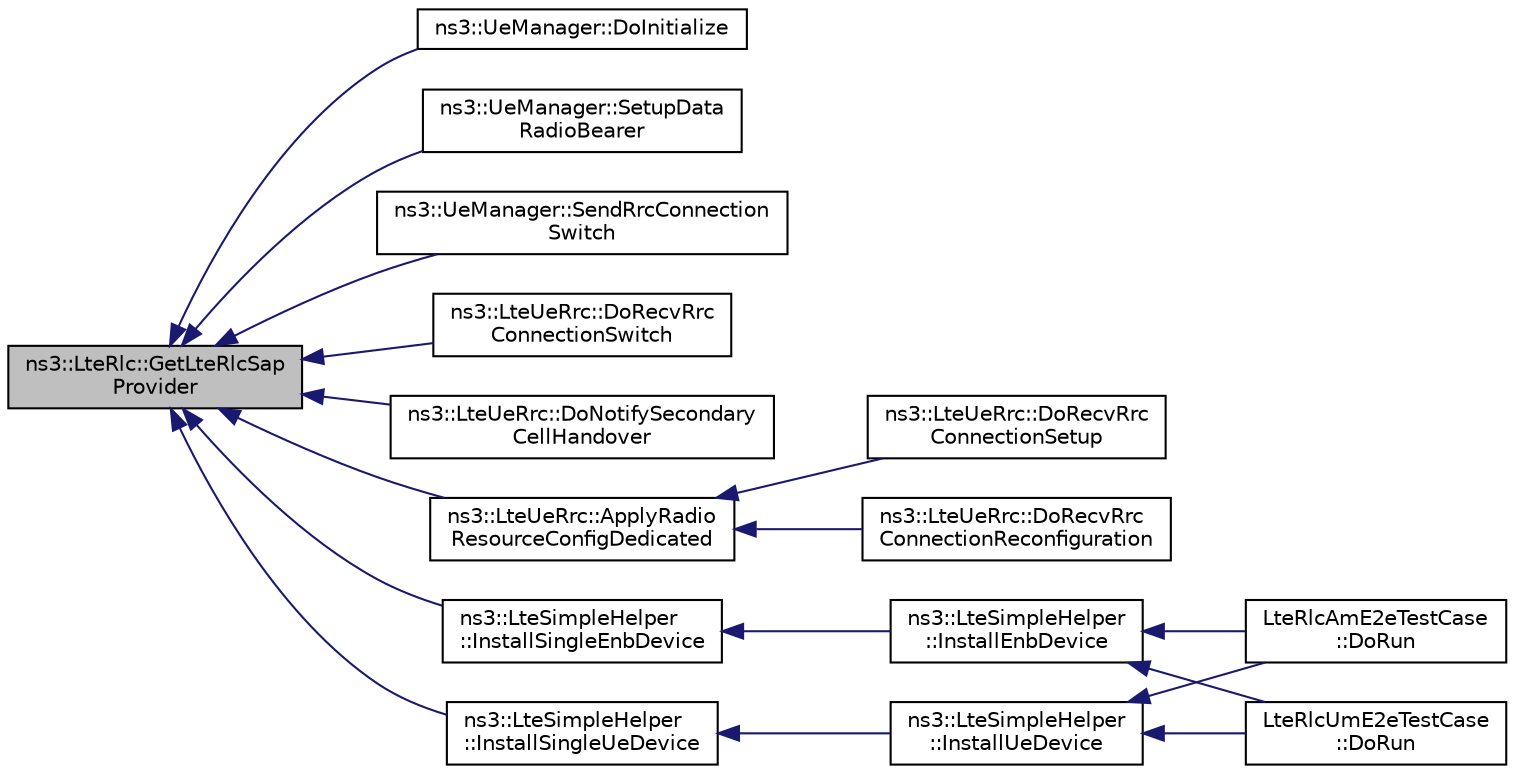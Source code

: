 digraph "ns3::LteRlc::GetLteRlcSapProvider"
{
  edge [fontname="Helvetica",fontsize="10",labelfontname="Helvetica",labelfontsize="10"];
  node [fontname="Helvetica",fontsize="10",shape=record];
  rankdir="LR";
  Node1 [label="ns3::LteRlc::GetLteRlcSap\lProvider",height=0.2,width=0.4,color="black", fillcolor="grey75", style="filled", fontcolor="black"];
  Node1 -> Node2 [dir="back",color="midnightblue",fontsize="10",style="solid"];
  Node2 [label="ns3::UeManager::DoInitialize",height=0.2,width=0.4,color="black", fillcolor="white", style="filled",URL="$de/d99/classns3_1_1UeManager.html#ae7036651fc161b02ede5c77f57a35982"];
  Node1 -> Node3 [dir="back",color="midnightblue",fontsize="10",style="solid"];
  Node3 [label="ns3::UeManager::SetupData\lRadioBearer",height=0.2,width=0.4,color="black", fillcolor="white", style="filled",URL="$de/d99/classns3_1_1UeManager.html#a75f49cd54eb63c79c696779aa518cf19"];
  Node1 -> Node4 [dir="back",color="midnightblue",fontsize="10",style="solid"];
  Node4 [label="ns3::UeManager::SendRrcConnection\lSwitch",height=0.2,width=0.4,color="black", fillcolor="white", style="filled",URL="$de/d99/classns3_1_1UeManager.html#ab36bf5ac97f7023d2ef825124f95f839"];
  Node1 -> Node5 [dir="back",color="midnightblue",fontsize="10",style="solid"];
  Node5 [label="ns3::LteUeRrc::DoRecvRrc\lConnectionSwitch",height=0.2,width=0.4,color="black", fillcolor="white", style="filled",URL="$d7/d1c/classns3_1_1LteUeRrc.html#a7d1bed1ac9bb691c81591d16d21206a0",tooltip="Part of the RRC protocol. Implement the LteUeRrcSapProvider:;RecvRrcConnectionSwitch interface..."];
  Node1 -> Node6 [dir="back",color="midnightblue",fontsize="10",style="solid"];
  Node6 [label="ns3::LteUeRrc::DoNotifySecondary\lCellHandover",height=0.2,width=0.4,color="black", fillcolor="white", style="filled",URL="$d7/d1c/classns3_1_1LteUeRrc.html#a267060251aa6f801b7b1b1b69b7aa889"];
  Node1 -> Node7 [dir="back",color="midnightblue",fontsize="10",style="solid"];
  Node7 [label="ns3::LteUeRrc::ApplyRadio\lResourceConfigDedicated",height=0.2,width=0.4,color="black", fillcolor="white", style="filled",URL="$d7/d1c/classns3_1_1LteUeRrc.html#af7c2bc93366a56a35793c3ef6bce5ce3"];
  Node7 -> Node8 [dir="back",color="midnightblue",fontsize="10",style="solid"];
  Node8 [label="ns3::LteUeRrc::DoRecvRrc\lConnectionSetup",height=0.2,width=0.4,color="black", fillcolor="white", style="filled",URL="$d7/d1c/classns3_1_1LteUeRrc.html#a3cfc766a9d059c1102ef7c2562dccdc9",tooltip="Part of the RRC protocol. Implement the LteUeRrcSapProvider::RecvRrcConnectionSetup interface..."];
  Node7 -> Node9 [dir="back",color="midnightblue",fontsize="10",style="solid"];
  Node9 [label="ns3::LteUeRrc::DoRecvRrc\lConnectionReconfiguration",height=0.2,width=0.4,color="black", fillcolor="white", style="filled",URL="$d7/d1c/classns3_1_1LteUeRrc.html#a010d1adc54671f4a4801ff1c0e831f15",tooltip="Part of the RRC protocol. Implement the LteUeRrcSapProvider::RecvRrcConnectionReconfiguration interfa..."];
  Node1 -> Node10 [dir="back",color="midnightblue",fontsize="10",style="solid"];
  Node10 [label="ns3::LteSimpleHelper\l::InstallSingleEnbDevice",height=0.2,width=0.4,color="black", fillcolor="white", style="filled",URL="$de/d73/classns3_1_1LteSimpleHelper.html#a11fa8933e6487a366ed4a9652c3b2950"];
  Node10 -> Node11 [dir="back",color="midnightblue",fontsize="10",style="solid"];
  Node11 [label="ns3::LteSimpleHelper\l::InstallEnbDevice",height=0.2,width=0.4,color="black", fillcolor="white", style="filled",URL="$de/d73/classns3_1_1LteSimpleHelper.html#a406e71dd8dcda8fa2f9a9fc31ff6494a"];
  Node11 -> Node12 [dir="back",color="midnightblue",fontsize="10",style="solid"];
  Node12 [label="LteRlcAmE2eTestCase\l::DoRun",height=0.2,width=0.4,color="black", fillcolor="white", style="filled",URL="$db/d94/classLteRlcAmE2eTestCase.html#a96cf405c2fe8e9a1c878c615b185d419",tooltip="Implementation to actually run this TestCase. "];
  Node11 -> Node13 [dir="back",color="midnightblue",fontsize="10",style="solid"];
  Node13 [label="LteRlcUmE2eTestCase\l::DoRun",height=0.2,width=0.4,color="black", fillcolor="white", style="filled",URL="$d3/d91/classLteRlcUmE2eTestCase.html#afa983387e011c31df96206ec0c772127",tooltip="Implementation to actually run this TestCase. "];
  Node1 -> Node14 [dir="back",color="midnightblue",fontsize="10",style="solid"];
  Node14 [label="ns3::LteSimpleHelper\l::InstallSingleUeDevice",height=0.2,width=0.4,color="black", fillcolor="white", style="filled",URL="$de/d73/classns3_1_1LteSimpleHelper.html#a4416da6e8b2bb30909b32b9a82dfd4c0"];
  Node14 -> Node15 [dir="back",color="midnightblue",fontsize="10",style="solid"];
  Node15 [label="ns3::LteSimpleHelper\l::InstallUeDevice",height=0.2,width=0.4,color="black", fillcolor="white", style="filled",URL="$de/d73/classns3_1_1LteSimpleHelper.html#aa575a9480b50754a2a01e038ca5c5f27"];
  Node15 -> Node12 [dir="back",color="midnightblue",fontsize="10",style="solid"];
  Node15 -> Node13 [dir="back",color="midnightblue",fontsize="10",style="solid"];
}
